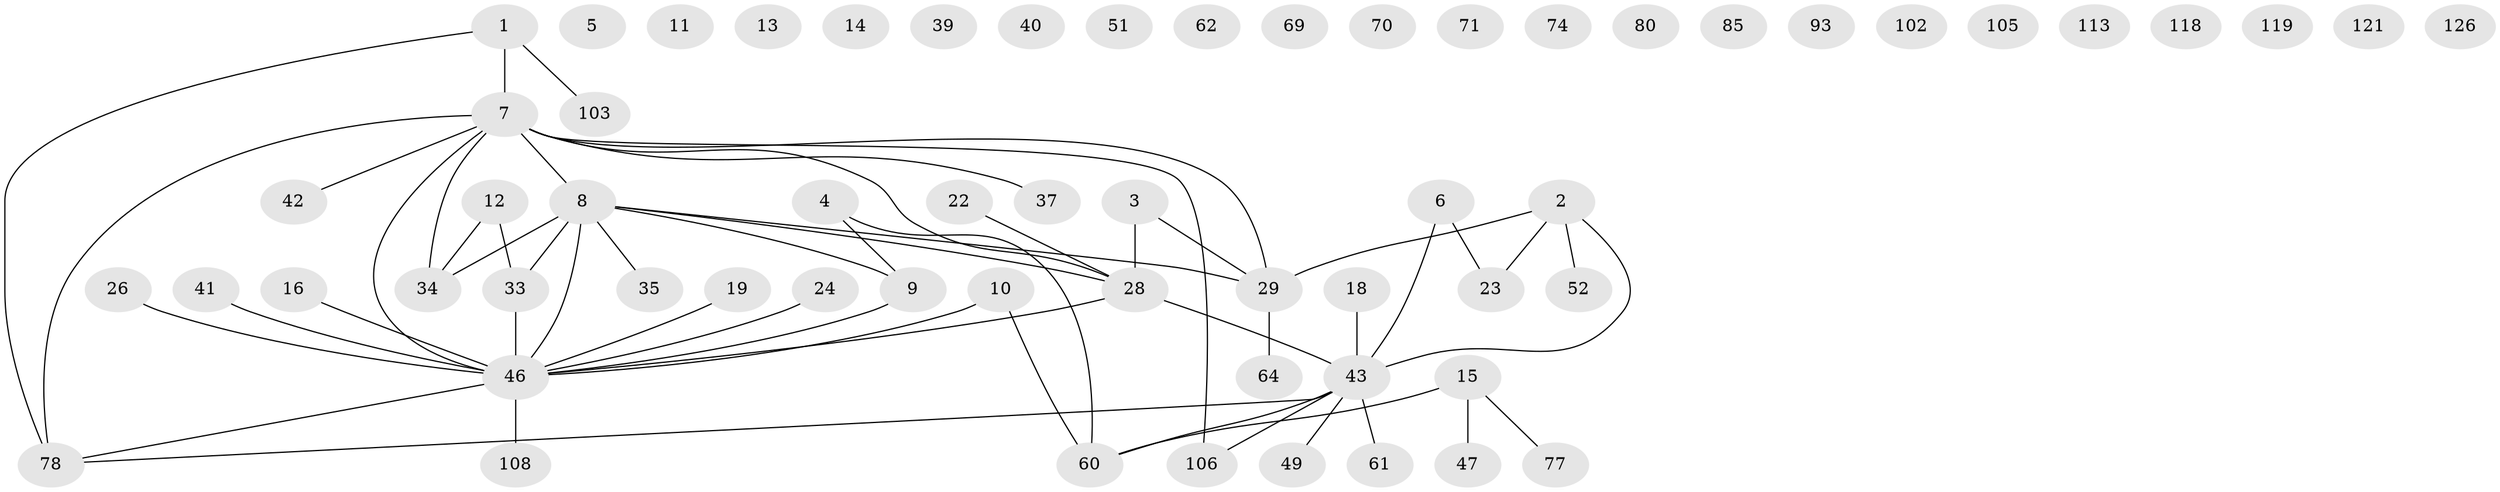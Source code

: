 // original degree distribution, {2: 0.29365079365079366, 3: 0.15873015873015872, 1: 0.23809523809523808, 0: 0.15873015873015872, 4: 0.0873015873015873, 5: 0.031746031746031744, 7: 0.015873015873015872, 6: 0.015873015873015872}
// Generated by graph-tools (version 1.1) at 2025/16/03/04/25 18:16:45]
// undirected, 61 vertices, 55 edges
graph export_dot {
graph [start="1"]
  node [color=gray90,style=filled];
  1 [super="+17"];
  2 [super="+38+53+21"];
  3 [super="+25"];
  4 [super="+59"];
  5;
  6 [super="+122"];
  7 [super="+20+65+75"];
  8 [super="+86+111+31"];
  9 [super="+57+68"];
  10 [super="+73+58"];
  11;
  12 [super="+72"];
  13;
  14;
  15 [super="+90+63+36"];
  16;
  18 [super="+44"];
  19;
  22 [super="+67"];
  23 [super="+27"];
  24 [super="+98+94"];
  26 [super="+48"];
  28 [super="+45"];
  29 [super="+32+30"];
  33;
  34 [super="+76+87"];
  35;
  37;
  39 [super="+100"];
  40;
  41;
  42 [super="+124"];
  43 [super="+55"];
  46 [super="+97+50+81"];
  47 [super="+116+54"];
  49 [super="+79"];
  51 [super="+114"];
  52;
  60 [super="+84"];
  61;
  62;
  64;
  69;
  70;
  71;
  74;
  77 [super="+83"];
  78 [super="+99+88"];
  80;
  85;
  93;
  102;
  103;
  105;
  106;
  108 [super="+109"];
  113;
  118;
  119;
  121;
  126;
  1 -- 103;
  1 -- 78;
  1 -- 7;
  2 -- 52;
  2 -- 29;
  2 -- 43;
  2 -- 23;
  3 -- 28;
  3 -- 29;
  4 -- 9;
  4 -- 60;
  6 -- 43;
  6 -- 23;
  7 -- 37 [weight=2];
  7 -- 42;
  7 -- 106 [weight=2];
  7 -- 78 [weight=3];
  7 -- 29;
  7 -- 46;
  7 -- 34;
  7 -- 8;
  7 -- 28;
  8 -- 46;
  8 -- 35;
  8 -- 34 [weight=2];
  8 -- 29;
  8 -- 9;
  8 -- 33;
  8 -- 28;
  9 -- 46;
  10 -- 46;
  10 -- 60;
  12 -- 33;
  12 -- 34;
  15 -- 77;
  15 -- 47;
  15 -- 60;
  16 -- 46;
  18 -- 43;
  19 -- 46;
  22 -- 28;
  24 -- 46;
  26 -- 46;
  28 -- 46;
  28 -- 43;
  29 -- 64;
  33 -- 46 [weight=2];
  41 -- 46;
  43 -- 78;
  43 -- 49;
  43 -- 61;
  43 -- 106;
  43 -- 60;
  46 -- 108;
  46 -- 78;
}
